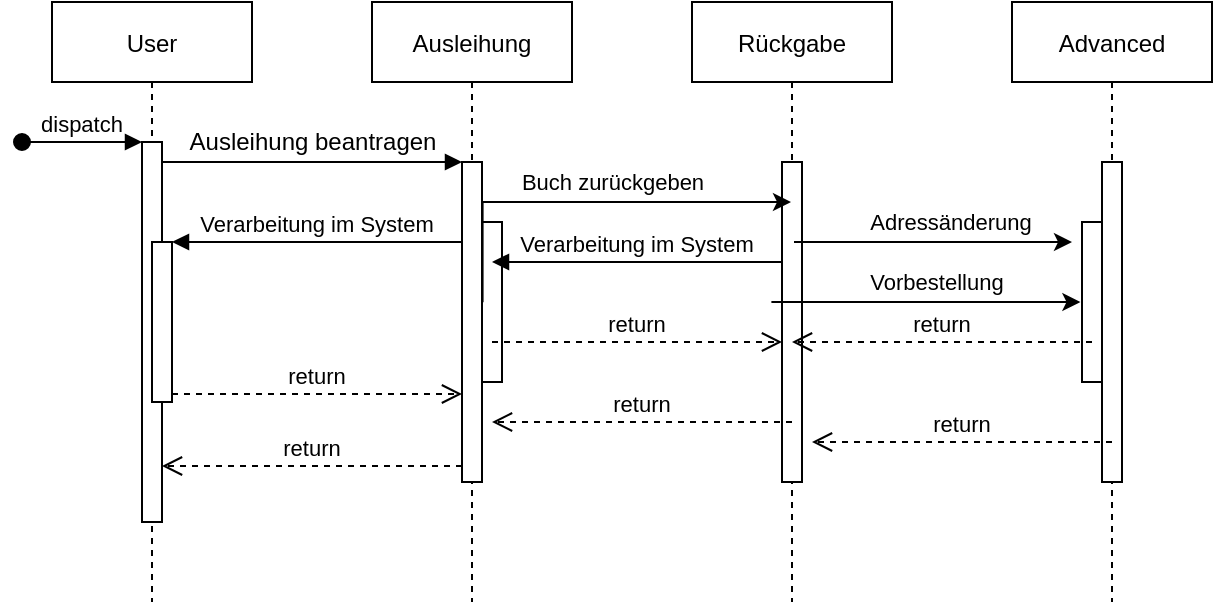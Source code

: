 <mxfile version="15.2.9" type="device"><diagram id="kgpKYQtTHZ0yAKxKKP6v" name="Page-1"><mxGraphModel dx="813" dy="435" grid="1" gridSize="10" guides="1" tooltips="1" connect="1" arrows="1" fold="1" page="1" pageScale="1" pageWidth="850" pageHeight="1100" math="0" shadow="0"><root><mxCell id="0"/><mxCell id="1" parent="0"/><mxCell id="3nuBFxr9cyL0pnOWT2aG-1" value="User" style="shape=umlLifeline;perimeter=lifelinePerimeter;container=1;collapsible=0;recursiveResize=0;rounded=0;shadow=0;strokeWidth=1;" parent="1" vertex="1"><mxGeometry x="120" y="80" width="100" height="300" as="geometry"/></mxCell><mxCell id="3nuBFxr9cyL0pnOWT2aG-2" value="" style="points=[];perimeter=orthogonalPerimeter;rounded=0;shadow=0;strokeWidth=1;" parent="3nuBFxr9cyL0pnOWT2aG-1" vertex="1"><mxGeometry x="45" y="70" width="10" height="190" as="geometry"/></mxCell><mxCell id="3nuBFxr9cyL0pnOWT2aG-3" value="dispatch" style="verticalAlign=bottom;startArrow=oval;endArrow=block;startSize=8;shadow=0;strokeWidth=1;" parent="3nuBFxr9cyL0pnOWT2aG-1" target="3nuBFxr9cyL0pnOWT2aG-2" edge="1"><mxGeometry relative="1" as="geometry"><mxPoint x="-15" y="70" as="sourcePoint"/></mxGeometry></mxCell><mxCell id="3nuBFxr9cyL0pnOWT2aG-4" value="" style="points=[];perimeter=orthogonalPerimeter;rounded=0;shadow=0;strokeWidth=1;" parent="3nuBFxr9cyL0pnOWT2aG-1" vertex="1"><mxGeometry x="50" y="120" width="10" height="80" as="geometry"/></mxCell><mxCell id="3nuBFxr9cyL0pnOWT2aG-5" value="Ausleihung" style="shape=umlLifeline;perimeter=lifelinePerimeter;container=1;collapsible=0;recursiveResize=0;rounded=0;shadow=0;strokeWidth=1;" parent="1" vertex="1"><mxGeometry x="280" y="80" width="100" height="300" as="geometry"/></mxCell><mxCell id="3nuBFxr9cyL0pnOWT2aG-6" value="" style="points=[];perimeter=orthogonalPerimeter;rounded=0;shadow=0;strokeWidth=1;" parent="3nuBFxr9cyL0pnOWT2aG-5" vertex="1"><mxGeometry x="45" y="80" width="10" height="160" as="geometry"/></mxCell><mxCell id="KoB37CUpcLQvJHkyFKew-8" value="" style="points=[];perimeter=orthogonalPerimeter;rounded=0;shadow=0;strokeWidth=1;" vertex="1" parent="3nuBFxr9cyL0pnOWT2aG-5"><mxGeometry x="55" y="110" width="10" height="80" as="geometry"/></mxCell><mxCell id="3nuBFxr9cyL0pnOWT2aG-7" value="return" style="verticalAlign=bottom;endArrow=open;dashed=1;endSize=8;exitX=0;exitY=0.95;shadow=0;strokeWidth=1;" parent="1" source="3nuBFxr9cyL0pnOWT2aG-6" target="3nuBFxr9cyL0pnOWT2aG-2" edge="1"><mxGeometry relative="1" as="geometry"><mxPoint x="275" y="236" as="targetPoint"/></mxGeometry></mxCell><mxCell id="3nuBFxr9cyL0pnOWT2aG-8" value="" style="verticalAlign=bottom;endArrow=block;entryX=0;entryY=0;shadow=0;strokeWidth=1;" parent="1" source="3nuBFxr9cyL0pnOWT2aG-2" target="3nuBFxr9cyL0pnOWT2aG-6" edge="1"><mxGeometry relative="1" as="geometry"><mxPoint x="275" y="160" as="sourcePoint"/></mxGeometry></mxCell><mxCell id="3nuBFxr9cyL0pnOWT2aG-9" value="Verarbeitung im System" style="verticalAlign=bottom;endArrow=block;entryX=1;entryY=0;shadow=0;strokeWidth=1;" parent="1" source="3nuBFxr9cyL0pnOWT2aG-6" target="3nuBFxr9cyL0pnOWT2aG-4" edge="1"><mxGeometry relative="1" as="geometry"><mxPoint x="240" y="200" as="sourcePoint"/></mxGeometry></mxCell><mxCell id="3nuBFxr9cyL0pnOWT2aG-10" value="return" style="verticalAlign=bottom;endArrow=open;dashed=1;endSize=8;exitX=1;exitY=0.95;shadow=0;strokeWidth=1;" parent="1" source="3nuBFxr9cyL0pnOWT2aG-4" target="3nuBFxr9cyL0pnOWT2aG-6" edge="1"><mxGeometry relative="1" as="geometry"><mxPoint x="240" y="257" as="targetPoint"/></mxGeometry></mxCell><mxCell id="KoB37CUpcLQvJHkyFKew-1" value="Rückgabe" style="shape=umlLifeline;perimeter=lifelinePerimeter;container=1;collapsible=0;recursiveResize=0;rounded=0;shadow=0;strokeWidth=1;" vertex="1" parent="1"><mxGeometry x="440" y="80" width="100" height="300" as="geometry"/></mxCell><mxCell id="KoB37CUpcLQvJHkyFKew-2" value="" style="points=[];perimeter=orthogonalPerimeter;rounded=0;shadow=0;strokeWidth=1;" vertex="1" parent="KoB37CUpcLQvJHkyFKew-1"><mxGeometry x="45" y="80" width="10" height="160" as="geometry"/></mxCell><mxCell id="KoB37CUpcLQvJHkyFKew-3" value="Advanced" style="shape=umlLifeline;perimeter=lifelinePerimeter;container=1;collapsible=0;recursiveResize=0;rounded=0;shadow=0;strokeWidth=1;" vertex="1" parent="1"><mxGeometry x="600" y="80" width="100" height="300" as="geometry"/></mxCell><mxCell id="KoB37CUpcLQvJHkyFKew-4" value="" style="points=[];perimeter=orthogonalPerimeter;rounded=0;shadow=0;strokeWidth=1;" vertex="1" parent="KoB37CUpcLQvJHkyFKew-3"><mxGeometry x="45" y="80" width="10" height="160" as="geometry"/></mxCell><mxCell id="KoB37CUpcLQvJHkyFKew-22" value="" style="points=[];perimeter=orthogonalPerimeter;rounded=0;shadow=0;strokeWidth=1;" vertex="1" parent="KoB37CUpcLQvJHkyFKew-3"><mxGeometry x="35" y="110" width="10" height="80" as="geometry"/></mxCell><mxCell id="KoB37CUpcLQvJHkyFKew-24" style="edgeStyle=orthogonalEdgeStyle;rounded=0;orthogonalLoop=1;jettySize=auto;html=1;" edge="1" parent="KoB37CUpcLQvJHkyFKew-3"><mxGeometry relative="1" as="geometry"><mxPoint x="-110" y="150" as="sourcePoint"/><mxPoint x="34.21" y="149.999" as="targetPoint"/><Array as="points"><mxPoint x="-120.29" y="149.97"/></Array></mxGeometry></mxCell><mxCell id="KoB37CUpcLQvJHkyFKew-25" value="Vorbestellung" style="edgeLabel;html=1;align=center;verticalAlign=middle;resizable=0;points=[];" vertex="1" connectable="0" parent="KoB37CUpcLQvJHkyFKew-24"><mxGeometry x="0.122" y="-1" relative="1" as="geometry"><mxPoint y="-11" as="offset"/></mxGeometry></mxCell><mxCell id="KoB37CUpcLQvJHkyFKew-5" value="Ausleihung beantragen" style="text;html=1;align=center;verticalAlign=middle;resizable=0;points=[];autosize=1;strokeColor=none;fillColor=none;" vertex="1" parent="1"><mxGeometry x="180" y="140" width="140" height="20" as="geometry"/></mxCell><mxCell id="KoB37CUpcLQvJHkyFKew-6" style="edgeStyle=orthogonalEdgeStyle;rounded=0;orthogonalLoop=1;jettySize=auto;html=1;exitX=1.029;exitY=0.438;exitDx=0;exitDy=0;exitPerimeter=0;" edge="1" parent="1" source="3nuBFxr9cyL0pnOWT2aG-6" target="KoB37CUpcLQvJHkyFKew-1"><mxGeometry relative="1" as="geometry"><Array as="points"><mxPoint x="335" y="180"/></Array></mxGeometry></mxCell><mxCell id="KoB37CUpcLQvJHkyFKew-7" value="Buch zurückgeben" style="edgeLabel;html=1;align=center;verticalAlign=middle;resizable=0;points=[];" vertex="1" connectable="0" parent="KoB37CUpcLQvJHkyFKew-6"><mxGeometry x="0.122" y="-1" relative="1" as="geometry"><mxPoint y="-11" as="offset"/></mxGeometry></mxCell><mxCell id="KoB37CUpcLQvJHkyFKew-9" value="Verarbeitung im System" style="verticalAlign=bottom;endArrow=block;entryX=1;entryY=0;shadow=0;strokeWidth=1;" edge="1" parent="1"><mxGeometry relative="1" as="geometry"><mxPoint x="485" y="210" as="sourcePoint"/><mxPoint x="340" y="210" as="targetPoint"/></mxGeometry></mxCell><mxCell id="KoB37CUpcLQvJHkyFKew-10" value="return" style="verticalAlign=bottom;endArrow=open;dashed=1;endSize=8;exitX=1;exitY=0.95;shadow=0;strokeWidth=1;" edge="1" parent="1"><mxGeometry relative="1" as="geometry"><mxPoint x="485" y="250" as="targetPoint"/><mxPoint x="340" y="250" as="sourcePoint"/></mxGeometry></mxCell><mxCell id="KoB37CUpcLQvJHkyFKew-11" value="return" style="verticalAlign=bottom;endArrow=open;dashed=1;endSize=8;exitX=0;exitY=0.95;shadow=0;strokeWidth=1;" edge="1" parent="1"><mxGeometry relative="1" as="geometry"><mxPoint x="340" y="290.0" as="targetPoint"/><mxPoint x="490" y="290.0" as="sourcePoint"/></mxGeometry></mxCell><mxCell id="KoB37CUpcLQvJHkyFKew-12" style="edgeStyle=orthogonalEdgeStyle;rounded=0;orthogonalLoop=1;jettySize=auto;html=1;" edge="1" parent="1"><mxGeometry relative="1" as="geometry"><mxPoint x="491" y="200" as="sourcePoint"/><mxPoint x="630" y="200" as="targetPoint"/><Array as="points"><mxPoint x="490.5" y="199.97"/></Array></mxGeometry></mxCell><mxCell id="KoB37CUpcLQvJHkyFKew-13" value="Adressänderung" style="edgeLabel;html=1;align=center;verticalAlign=middle;resizable=0;points=[];" vertex="1" connectable="0" parent="KoB37CUpcLQvJHkyFKew-12"><mxGeometry x="0.122" y="-1" relative="1" as="geometry"><mxPoint y="-11" as="offset"/></mxGeometry></mxCell><mxCell id="KoB37CUpcLQvJHkyFKew-23" value="return" style="verticalAlign=bottom;endArrow=open;dashed=1;endSize=8;exitX=0;exitY=0.95;shadow=0;strokeWidth=1;" edge="1" parent="1"><mxGeometry relative="1" as="geometry"><mxPoint x="500" y="300.0" as="targetPoint"/><mxPoint x="650" y="300.0" as="sourcePoint"/></mxGeometry></mxCell><mxCell id="KoB37CUpcLQvJHkyFKew-26" value="return" style="verticalAlign=bottom;endArrow=open;dashed=1;endSize=8;exitX=0;exitY=0.95;shadow=0;strokeWidth=1;" edge="1" parent="1"><mxGeometry relative="1" as="geometry"><mxPoint x="490" y="250.0" as="targetPoint"/><mxPoint x="640" y="250.0" as="sourcePoint"/></mxGeometry></mxCell></root></mxGraphModel></diagram></mxfile>